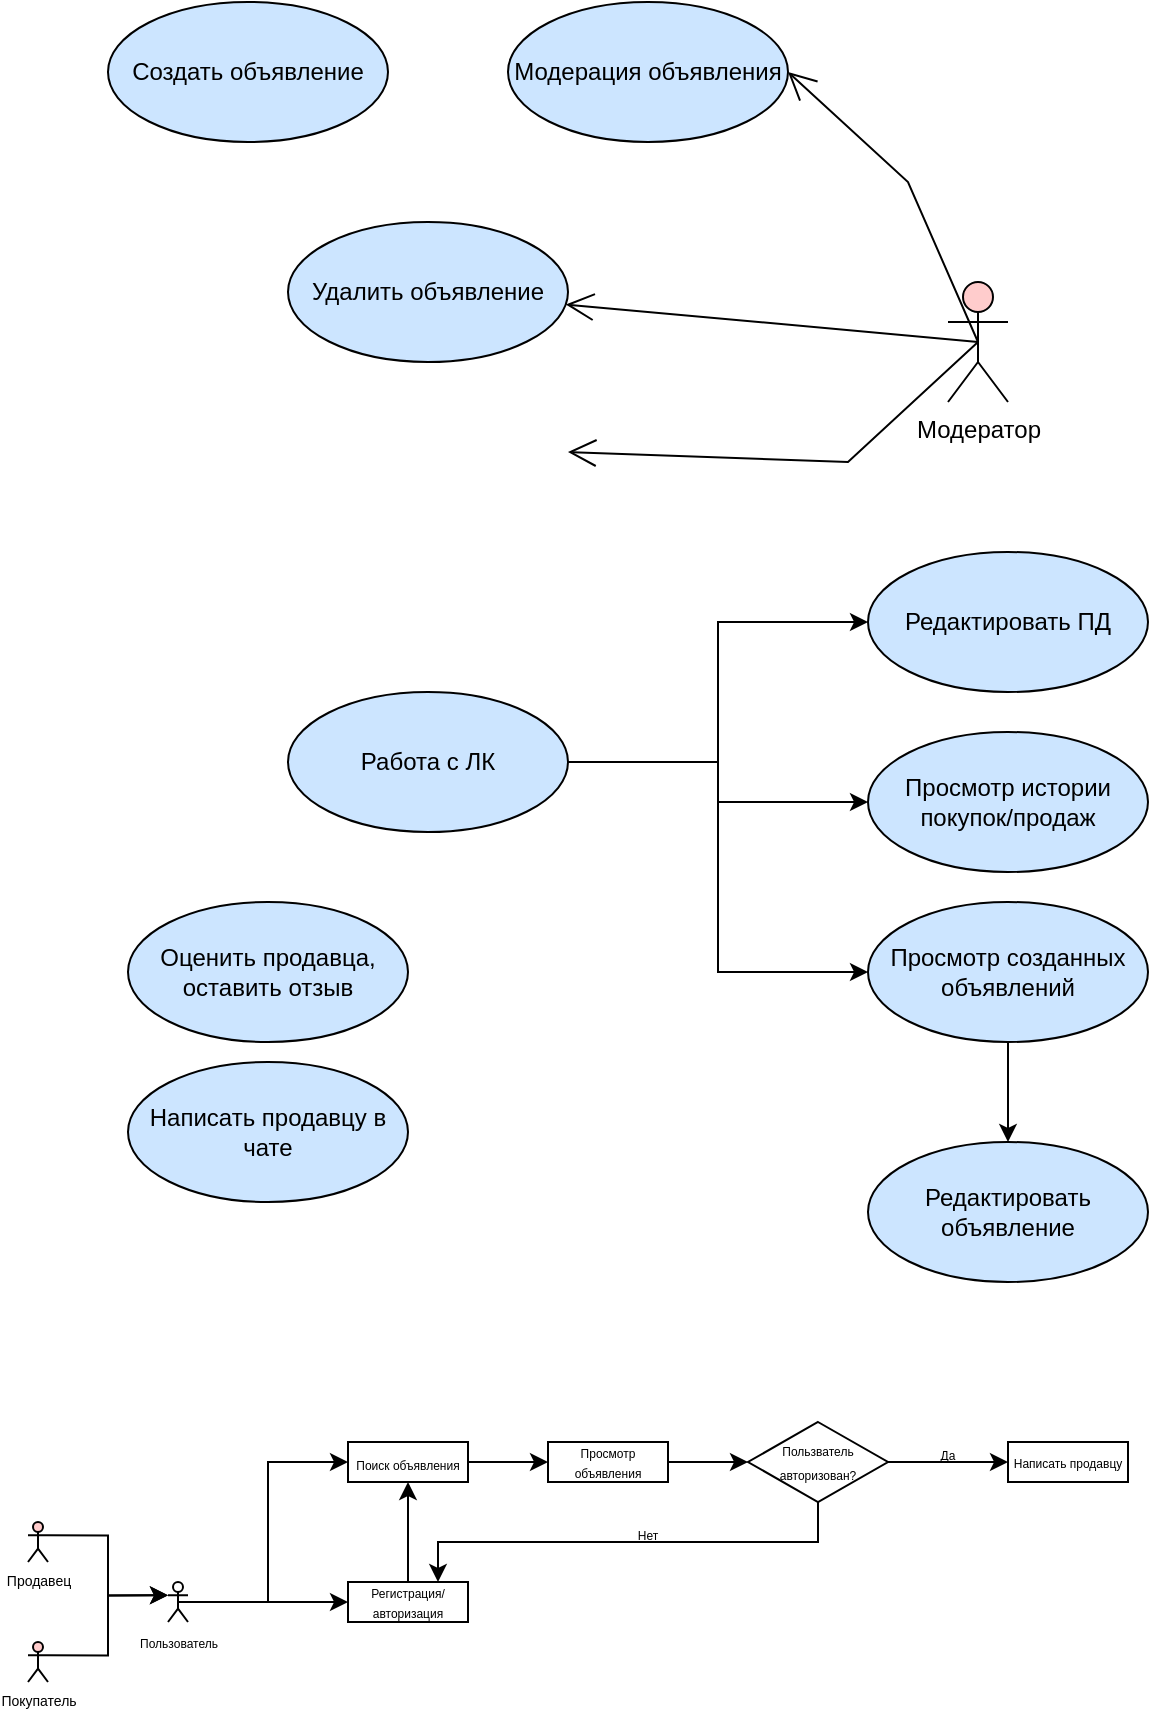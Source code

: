 <mxfile version="24.7.8">
  <diagram name="Страница — 1" id="XbhaRMvbgBUAfG1FVDC6">
    <mxGraphModel dx="2074" dy="1196" grid="1" gridSize="10" guides="1" tooltips="1" connect="1" arrows="1" fold="1" page="1" pageScale="1" pageWidth="850" pageHeight="1100" math="0" shadow="0">
      <root>
        <mxCell id="0" />
        <mxCell id="1" parent="0" />
        <mxCell id="lA24Lm3pHhY2Zn7gIJru-5" style="edgeStyle=orthogonalEdgeStyle;rounded=0;orthogonalLoop=1;jettySize=auto;html=1;exitX=1;exitY=0.333;exitDx=0;exitDy=0;exitPerimeter=0;entryX=0;entryY=0.333;entryDx=0;entryDy=0;entryPerimeter=0;" parent="1" source="dU1Klx8uRn8quiLchciM-1" target="lA24Lm3pHhY2Zn7gIJru-2" edge="1">
          <mxGeometry relative="1" as="geometry">
            <mxPoint x="190" y="780" as="targetPoint" />
          </mxGeometry>
        </mxCell>
        <mxCell id="dU1Klx8uRn8quiLchciM-1" value="Продавец" style="shape=umlActor;verticalLabelPosition=bottom;verticalAlign=middle;fillColor=#FFCCCC;fontSize=7;html=1;horizontal=1;" parent="1" vertex="1">
          <mxGeometry x="190" y="840" width="10" height="20" as="geometry" />
        </mxCell>
        <mxCell id="dU1Klx8uRn8quiLchciM-4" value="Написать продавцу в чате" style="ellipse;whiteSpace=wrap;html=1;fillColor=#CCE5FF;" parent="1" vertex="1">
          <mxGeometry x="240" y="610" width="140" height="70" as="geometry" />
        </mxCell>
        <mxCell id="dU1Klx8uRn8quiLchciM-5" value="Оценить продавца, оставить отзыв" style="ellipse;whiteSpace=wrap;html=1;fillColor=#CCE5FF;" parent="1" vertex="1">
          <mxGeometry x="240" y="530" width="140" height="70" as="geometry" />
        </mxCell>
        <mxCell id="dU1Klx8uRn8quiLchciM-6" value="&lt;div&gt;Модератор&lt;/div&gt;" style="shape=umlActor;verticalLabelPosition=bottom;verticalAlign=top;html=1;fillColor=#FFCCCC;" parent="1" vertex="1">
          <mxGeometry x="650" y="220" width="30" height="60" as="geometry" />
        </mxCell>
        <mxCell id="dU1Klx8uRn8quiLchciM-12" value="" style="endArrow=open;endFill=1;endSize=12;html=1;rounded=0;exitX=0.5;exitY=0.5;exitDx=0;exitDy=0;exitPerimeter=0;entryX=1;entryY=0.5;entryDx=0;entryDy=0;" parent="1" source="dU1Klx8uRn8quiLchciM-6" target="dU1Klx8uRn8quiLchciM-17" edge="1">
          <mxGeometry width="160" relative="1" as="geometry">
            <mxPoint x="490" y="285" as="sourcePoint" />
            <mxPoint x="550" y="210" as="targetPoint" />
            <Array as="points">
              <mxPoint x="630" y="170" />
            </Array>
          </mxGeometry>
        </mxCell>
        <mxCell id="dU1Klx8uRn8quiLchciM-13" value="" style="endArrow=open;endFill=1;endSize=12;html=1;rounded=0;exitX=0.5;exitY=0.5;exitDx=0;exitDy=0;exitPerimeter=0;" parent="1" source="dU1Klx8uRn8quiLchciM-6" target="dU1Klx8uRn8quiLchciM-15" edge="1">
          <mxGeometry width="160" relative="1" as="geometry">
            <mxPoint x="665" y="172.5" as="sourcePoint" />
            <mxPoint x="460" y="180" as="targetPoint" />
          </mxGeometry>
        </mxCell>
        <mxCell id="dU1Klx8uRn8quiLchciM-14" value="Создать объявление" style="ellipse;whiteSpace=wrap;html=1;fillColor=#CCE5FF;" parent="1" vertex="1">
          <mxGeometry x="230" y="80" width="140" height="70" as="geometry" />
        </mxCell>
        <mxCell id="dU1Klx8uRn8quiLchciM-15" value="Удалить объявление" style="ellipse;whiteSpace=wrap;html=1;fillColor=#CCE5FF;" parent="1" vertex="1">
          <mxGeometry x="320" y="190" width="140" height="70" as="geometry" />
        </mxCell>
        <mxCell id="dU1Klx8uRn8quiLchciM-17" value="Модерация объявления" style="ellipse;whiteSpace=wrap;html=1;fillColor=#CCE5FF;" parent="1" vertex="1">
          <mxGeometry x="430" y="80" width="140" height="70" as="geometry" />
        </mxCell>
        <mxCell id="dU1Klx8uRn8quiLchciM-18" value="" style="endArrow=open;endFill=1;endSize=12;html=1;rounded=0;exitX=0.5;exitY=0.5;exitDx=0;exitDy=0;exitPerimeter=0;entryX=1;entryY=0.5;entryDx=0;entryDy=0;" parent="1" source="dU1Klx8uRn8quiLchciM-6" edge="1">
          <mxGeometry width="160" relative="1" as="geometry">
            <mxPoint x="665" y="250" as="sourcePoint" />
            <mxPoint x="460" y="305" as="targetPoint" />
            <Array as="points">
              <mxPoint x="600" y="310" />
            </Array>
          </mxGeometry>
        </mxCell>
        <mxCell id="lA24Lm3pHhY2Zn7gIJru-4" style="edgeStyle=orthogonalEdgeStyle;rounded=0;orthogonalLoop=1;jettySize=auto;html=1;entryX=0;entryY=0.333;entryDx=0;entryDy=0;entryPerimeter=0;exitX=1;exitY=0.333;exitDx=0;exitDy=0;exitPerimeter=0;" parent="1" source="dU1Klx8uRn8quiLchciM-19" target="lA24Lm3pHhY2Zn7gIJru-2" edge="1">
          <mxGeometry relative="1" as="geometry">
            <Array as="points">
              <mxPoint x="230" y="907" />
              <mxPoint x="230" y="877" />
            </Array>
          </mxGeometry>
        </mxCell>
        <mxCell id="dU1Klx8uRn8quiLchciM-19" value="Покупатель" style="shape=umlActor;verticalLabelPosition=bottom;verticalAlign=middle;html=1;fillColor=#FFCCCC;fontSize=7;spacing=2;" parent="1" vertex="1">
          <mxGeometry x="190" y="900" width="10" height="20" as="geometry" />
        </mxCell>
        <mxCell id="dU1Klx8uRn8quiLchciM-22" style="edgeStyle=orthogonalEdgeStyle;rounded=0;orthogonalLoop=1;jettySize=auto;html=1;entryX=0;entryY=0.5;entryDx=0;entryDy=0;" parent="1" source="dU1Klx8uRn8quiLchciM-25" target="dU1Klx8uRn8quiLchciM-27" edge="1">
          <mxGeometry relative="1" as="geometry" />
        </mxCell>
        <mxCell id="dU1Klx8uRn8quiLchciM-23" style="edgeStyle=orthogonalEdgeStyle;rounded=0;orthogonalLoop=1;jettySize=auto;html=1;" parent="1" source="dU1Klx8uRn8quiLchciM-25" target="dU1Klx8uRn8quiLchciM-28" edge="1">
          <mxGeometry relative="1" as="geometry" />
        </mxCell>
        <mxCell id="dU1Klx8uRn8quiLchciM-24" style="edgeStyle=orthogonalEdgeStyle;rounded=0;orthogonalLoop=1;jettySize=auto;html=1;" parent="1" source="dU1Klx8uRn8quiLchciM-25" target="dU1Klx8uRn8quiLchciM-29" edge="1">
          <mxGeometry relative="1" as="geometry" />
        </mxCell>
        <mxCell id="dU1Klx8uRn8quiLchciM-25" value="Работа с ЛК" style="ellipse;whiteSpace=wrap;html=1;fillColor=#CCE5FF;" parent="1" vertex="1">
          <mxGeometry x="320" y="425" width="140" height="70" as="geometry" />
        </mxCell>
        <mxCell id="dU1Klx8uRn8quiLchciM-26" style="edgeStyle=orthogonalEdgeStyle;rounded=0;orthogonalLoop=1;jettySize=auto;html=1;entryX=0.5;entryY=0;entryDx=0;entryDy=0;" parent="1" source="dU1Klx8uRn8quiLchciM-27" target="dU1Klx8uRn8quiLchciM-31" edge="1">
          <mxGeometry relative="1" as="geometry" />
        </mxCell>
        <mxCell id="dU1Klx8uRn8quiLchciM-27" value="Просмотр созданных объявлений" style="ellipse;whiteSpace=wrap;html=1;fillColor=#CCE5FF;" parent="1" vertex="1">
          <mxGeometry x="610" y="530" width="140" height="70" as="geometry" />
        </mxCell>
        <mxCell id="dU1Klx8uRn8quiLchciM-28" value="Просмотр истории покупок/продаж" style="ellipse;whiteSpace=wrap;html=1;fillColor=#CCE5FF;" parent="1" vertex="1">
          <mxGeometry x="610" y="445" width="140" height="70" as="geometry" />
        </mxCell>
        <mxCell id="dU1Klx8uRn8quiLchciM-29" value="Редактировать ПД" style="ellipse;whiteSpace=wrap;html=1;fillColor=#CCE5FF;" parent="1" vertex="1">
          <mxGeometry x="610" y="355" width="140" height="70" as="geometry" />
        </mxCell>
        <mxCell id="dU1Klx8uRn8quiLchciM-31" value="Редактировать объявление" style="ellipse;whiteSpace=wrap;html=1;fillColor=#CCE5FF;" parent="1" vertex="1">
          <mxGeometry x="610" y="650" width="140" height="70" as="geometry" />
        </mxCell>
        <mxCell id="lA24Lm3pHhY2Zn7gIJru-13" style="edgeStyle=orthogonalEdgeStyle;rounded=0;orthogonalLoop=1;jettySize=auto;html=1;exitX=0.5;exitY=0.5;exitDx=0;exitDy=0;exitPerimeter=0;entryX=0;entryY=0.5;entryDx=0;entryDy=0;" parent="1" source="lA24Lm3pHhY2Zn7gIJru-2" target="lA24Lm3pHhY2Zn7gIJru-10" edge="1">
          <mxGeometry relative="1" as="geometry" />
        </mxCell>
        <mxCell id="lA24Lm3pHhY2Zn7gIJru-14" style="edgeStyle=orthogonalEdgeStyle;rounded=0;orthogonalLoop=1;jettySize=auto;html=1;exitX=0.5;exitY=0.5;exitDx=0;exitDy=0;exitPerimeter=0;entryX=0;entryY=0.5;entryDx=0;entryDy=0;" parent="1" source="lA24Lm3pHhY2Zn7gIJru-2" target="lA24Lm3pHhY2Zn7gIJru-8" edge="1">
          <mxGeometry relative="1" as="geometry" />
        </mxCell>
        <mxCell id="lA24Lm3pHhY2Zn7gIJru-2" value="&lt;p style=&quot;line-height: 60%;&quot;&gt;&lt;font style=&quot;font-size: 6px;&quot;&gt;Пользователь&lt;/font&gt;&lt;/p&gt;" style="shape=umlActor;verticalLabelPosition=bottom;verticalAlign=middle;html=1;outlineConnect=0;" parent="1" vertex="1">
          <mxGeometry x="260" y="870" width="10" height="20" as="geometry" />
        </mxCell>
        <mxCell id="lA24Lm3pHhY2Zn7gIJru-15" value="" style="edgeStyle=orthogonalEdgeStyle;rounded=0;orthogonalLoop=1;jettySize=auto;html=1;" parent="1" source="lA24Lm3pHhY2Zn7gIJru-8" target="lA24Lm3pHhY2Zn7gIJru-10" edge="1">
          <mxGeometry relative="1" as="geometry" />
        </mxCell>
        <mxCell id="lA24Lm3pHhY2Zn7gIJru-8" value="&lt;p style=&quot;line-height: 60%;&quot;&gt;&lt;font style=&quot;font-size: 6px;&quot;&gt;Регистрация/авторизация&lt;/font&gt;&lt;/p&gt;" style="rounded=0;whiteSpace=wrap;html=1;align=center;" parent="1" vertex="1">
          <mxGeometry x="350" y="870" width="60" height="20" as="geometry" />
        </mxCell>
        <mxCell id="lA24Lm3pHhY2Zn7gIJru-17" value="" style="edgeStyle=orthogonalEdgeStyle;rounded=0;orthogonalLoop=1;jettySize=auto;html=1;" parent="1" source="lA24Lm3pHhY2Zn7gIJru-10" target="lA24Lm3pHhY2Zn7gIJru-16" edge="1">
          <mxGeometry relative="1" as="geometry" />
        </mxCell>
        <mxCell id="lA24Lm3pHhY2Zn7gIJru-10" value="&lt;p style=&quot;line-height: 100%;&quot;&gt;&lt;font style=&quot;font-size: 6px;&quot;&gt;Поиск объявления&lt;/font&gt;&lt;/p&gt;" style="rounded=0;whiteSpace=wrap;html=1;" parent="1" vertex="1">
          <mxGeometry x="350" y="800" width="60" height="20" as="geometry" />
        </mxCell>
        <mxCell id="lA24Lm3pHhY2Zn7gIJru-20" value="" style="edgeStyle=orthogonalEdgeStyle;rounded=0;orthogonalLoop=1;jettySize=auto;html=1;" parent="1" source="lA24Lm3pHhY2Zn7gIJru-16" target="lA24Lm3pHhY2Zn7gIJru-19" edge="1">
          <mxGeometry relative="1" as="geometry" />
        </mxCell>
        <mxCell id="lA24Lm3pHhY2Zn7gIJru-16" value="&lt;p style=&quot;line-height: 60%;&quot;&gt;&lt;font style=&quot;font-size: 6px;&quot;&gt;Просмотр объявления&lt;/font&gt;&lt;/p&gt;" style="rounded=0;whiteSpace=wrap;html=1;" parent="1" vertex="1">
          <mxGeometry x="450" y="800" width="60" height="20" as="geometry" />
        </mxCell>
        <mxCell id="lA24Lm3pHhY2Zn7gIJru-18" value="&lt;p style=&quot;line-height: 60%;&quot;&gt;&lt;font style=&quot;font-size: 6px;&quot;&gt;Написать продавцу&lt;/font&gt;&lt;/p&gt;" style="rounded=0;whiteSpace=wrap;html=1;" parent="1" vertex="1">
          <mxGeometry x="680" y="800" width="60" height="20" as="geometry" />
        </mxCell>
        <mxCell id="lA24Lm3pHhY2Zn7gIJru-23" style="edgeStyle=orthogonalEdgeStyle;rounded=0;orthogonalLoop=1;jettySize=auto;html=1;exitX=0.5;exitY=1;exitDx=0;exitDy=0;entryX=0.75;entryY=0;entryDx=0;entryDy=0;" parent="1" source="lA24Lm3pHhY2Zn7gIJru-19" target="lA24Lm3pHhY2Zn7gIJru-8" edge="1">
          <mxGeometry relative="1" as="geometry" />
        </mxCell>
        <mxCell id="lA24Lm3pHhY2Zn7gIJru-25" value="" style="edgeStyle=orthogonalEdgeStyle;rounded=0;orthogonalLoop=1;jettySize=auto;html=1;" parent="1" source="lA24Lm3pHhY2Zn7gIJru-19" target="lA24Lm3pHhY2Zn7gIJru-18" edge="1">
          <mxGeometry relative="1" as="geometry" />
        </mxCell>
        <mxCell id="lA24Lm3pHhY2Zn7gIJru-19" value="&lt;p style=&quot;line-height: 80%;&quot;&gt;&lt;font style=&quot;font-size: 6px;&quot;&gt;Пользватель авторизован?&lt;/font&gt;&lt;/p&gt;" style="rhombus;whiteSpace=wrap;html=1;" parent="1" vertex="1">
          <mxGeometry x="550" y="790" width="70" height="40" as="geometry" />
        </mxCell>
        <mxCell id="lA24Lm3pHhY2Zn7gIJru-24" value="&lt;font style=&quot;font-size: 6px;&quot;&gt;Нет&lt;/font&gt;" style="text;html=1;align=center;verticalAlign=middle;whiteSpace=wrap;rounded=0;" parent="1" vertex="1">
          <mxGeometry x="490" y="840" width="20" height="10" as="geometry" />
        </mxCell>
        <mxCell id="lA24Lm3pHhY2Zn7gIJru-26" value="&lt;font style=&quot;font-size: 6px;&quot;&gt;Да&lt;/font&gt;" style="text;html=1;align=center;verticalAlign=middle;whiteSpace=wrap;rounded=0;" parent="1" vertex="1">
          <mxGeometry x="640" y="800" width="20" height="10" as="geometry" />
        </mxCell>
      </root>
    </mxGraphModel>
  </diagram>
</mxfile>
